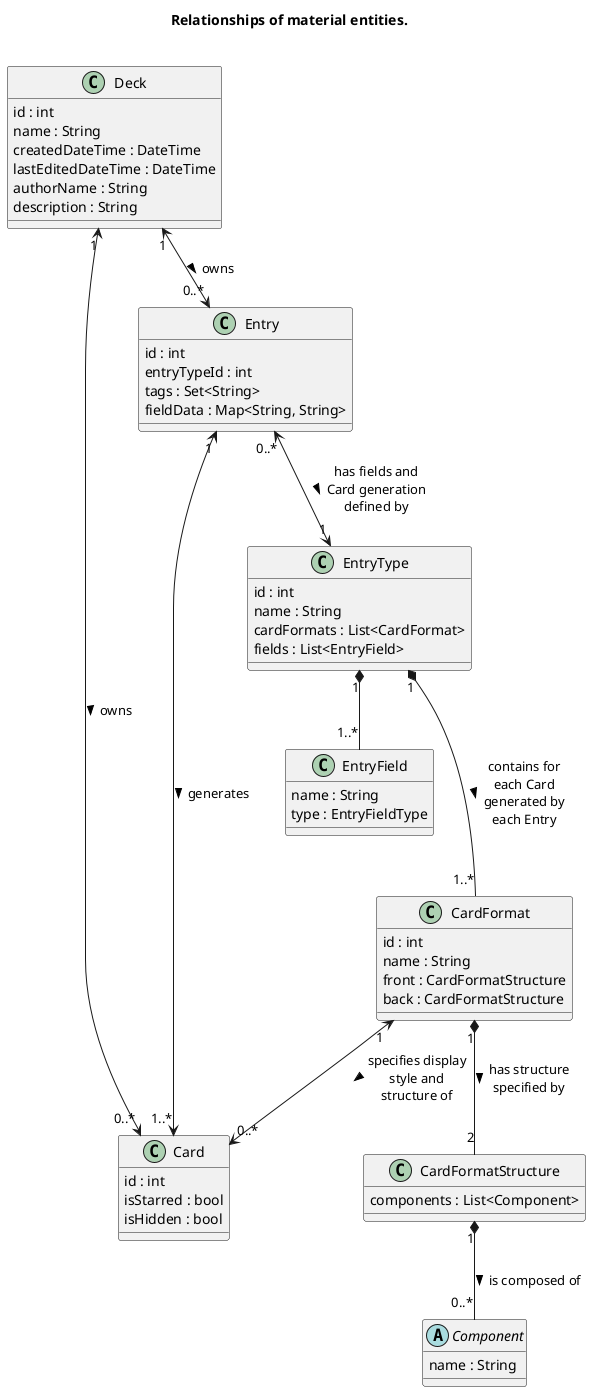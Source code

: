 @startuml

skinparam maxMessageSize 100
skinparam shadowing false

title Relationships of material entities.\n

class Card {
	id : int
	isStarred : bool
	isHidden : bool
}
class Entry {
	id : int
	entryTypeId : int
	tags : Set<String>
	fieldData : Map<String, String>
}
class Deck {
	id : int
	name : String
	createdDateTime : DateTime
	lastEditedDateTime : DateTime
	authorName : String
	description : String
}

Deck "1" <--> "0..*" Entry : owns >
Entry "1" <--> "1..*" Card : generates >
Deck "1" <--> "0..*" Card : owns >

class EntryType {
	id : int
	name : String
	cardFormats : List<CardFormat>
	fields : List<EntryField>
}
class EntryField {
	name : String
	type : EntryFieldType
}
class CardFormat {
	id : int
	name : String
	front : CardFormatStructure
	back : CardFormatStructure
}
class CardFormatStructure {
	components : List<Component>
}
abstract class Component {
	name : String
}

Entry "0..*" <--> "1" EntryType : has fields and Card generation defined by >
EntryType "1" *--- "1..*" CardFormat : contains for each Card generated by each Entry >
CardFormat "1" <--> "0..*" Card : specifies display style and structure of >
EntryType "1" *-- "1..*" EntryField
CardFormat "1" *-- "2" CardFormatStructure : has structure specified by >
CardFormatStructure "1" *-- "0..*" Component : is composed of >

@enduml